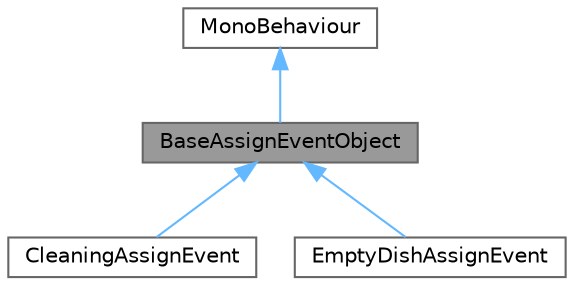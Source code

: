 digraph "BaseAssignEventObject"
{
 // LATEX_PDF_SIZE
  bgcolor="transparent";
  edge [fontname=Helvetica,fontsize=10,labelfontname=Helvetica,labelfontsize=10];
  node [fontname=Helvetica,fontsize=10,shape=box,height=0.2,width=0.4];
  Node1 [id="Node000001",label="BaseAssignEventObject",height=0.2,width=0.4,color="gray40", fillcolor="grey60", style="filled", fontcolor="black",tooltip="ImetaAIを用いてイベントオブジェクト群として管理するための外部アクセス前提イベントオブジェクトの基底クラス 接触時イベント(自動),接触終了時イベント(自動)、アクセス時イベント(外部呼び出し)"];
  Node2 -> Node1 [id="edge1_Node000001_Node000002",dir="back",color="steelblue1",style="solid",tooltip=" "];
  Node2 [id="Node000002",label="MonoBehaviour",height=0.2,width=0.4,color="gray40", fillcolor="white", style="filled",tooltip=" "];
  Node1 -> Node3 [id="edge2_Node000001_Node000003",dir="back",color="steelblue1",style="solid",tooltip=" "];
  Node3 [id="Node000003",label="CleaningAssignEvent",height=0.2,width=0.4,color="gray40", fillcolor="white", style="filled",URL="$class_cleaning_assign_event.html",tooltip="汚れ自体の接触時の挙動を制御するスクリプト"];
  Node1 -> Node4 [id="edge3_Node000001_Node000004",dir="back",color="steelblue1",style="solid",tooltip=" "];
  Node4 [id="Node000004",label="EmptyDishAssignEvent",height=0.2,width=0.4,color="gray40", fillcolor="white", style="filled",URL="$class_empty_dish_assign_event.html",tooltip="汚れ自体の接触時の挙動を制御するスクリプト"];
}
